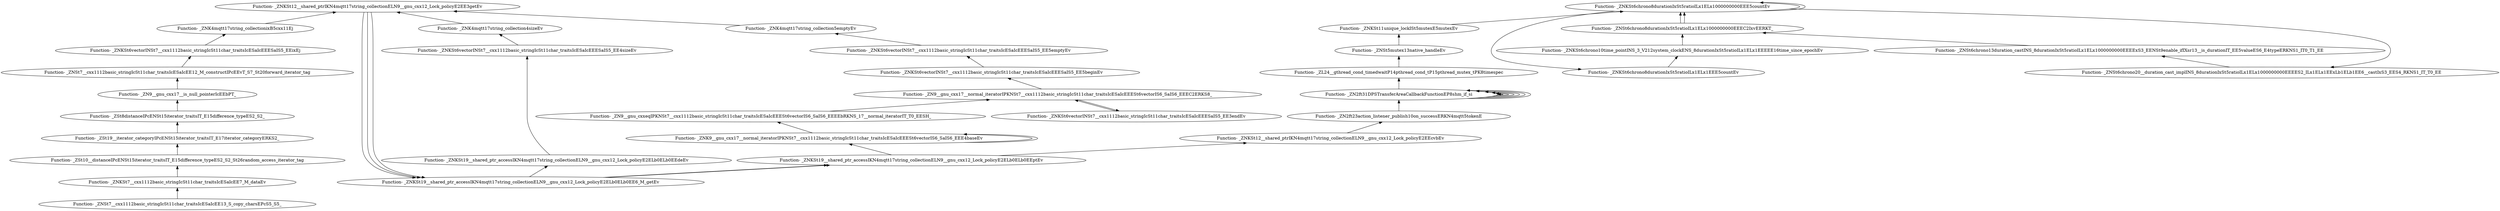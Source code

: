 digraph {
	"Function- _ZNSt7__cxx1112basic_stringIcSt11char_traitsIcESaIcEE13_S_copy_charsEPcS5_S5_"
	"Function- _ZNKSt7__cxx1112basic_stringIcSt11char_traitsIcESaIcEE7_M_dataEv"
	"Function- _ZNKSt7__cxx1112basic_stringIcSt11char_traitsIcESaIcEE7_M_dataEv" -> "Function- _ZNSt7__cxx1112basic_stringIcSt11char_traitsIcESaIcEE13_S_copy_charsEPcS5_S5_" [dir=back]
	"Function- _ZSt10__distanceIPcENSt15iterator_traitsIT_E15difference_typeES2_S2_St26random_access_iterator_tag"
	"Function- _ZSt10__distanceIPcENSt15iterator_traitsIT_E15difference_typeES2_S2_St26random_access_iterator_tag" -> "Function- _ZNKSt7__cxx1112basic_stringIcSt11char_traitsIcESaIcEE7_M_dataEv" [dir=back]
	"Function- _ZSt19__iterator_categoryIPcENSt15iterator_traitsIT_E17iterator_categoryERKS2_"
	"Function- _ZSt19__iterator_categoryIPcENSt15iterator_traitsIT_E17iterator_categoryERKS2_" -> "Function- _ZSt10__distanceIPcENSt15iterator_traitsIT_E15difference_typeES2_S2_St26random_access_iterator_tag" [dir=back]
	"Function- _ZSt8distanceIPcENSt15iterator_traitsIT_E15difference_typeES2_S2_"
	"Function- _ZSt8distanceIPcENSt15iterator_traitsIT_E15difference_typeES2_S2_" -> "Function- _ZSt19__iterator_categoryIPcENSt15iterator_traitsIT_E17iterator_categoryERKS2_" [dir=back]
	"Function- _ZN9__gnu_cxx17__is_null_pointerIcEEbPT_"
	"Function- _ZN9__gnu_cxx17__is_null_pointerIcEEbPT_" -> "Function- _ZSt8distanceIPcENSt15iterator_traitsIT_E15difference_typeES2_S2_" [dir=back]
	"Function- _ZNSt7__cxx1112basic_stringIcSt11char_traitsIcESaIcEE12_M_constructIPcEEvT_S7_St20forward_iterator_tag"
	"Function- _ZNSt7__cxx1112basic_stringIcSt11char_traitsIcESaIcEE12_M_constructIPcEEvT_S7_St20forward_iterator_tag" -> "Function- _ZN9__gnu_cxx17__is_null_pointerIcEEbPT_" [dir=back]
	"Function- _ZNKSt6vectorINSt7__cxx1112basic_stringIcSt11char_traitsIcESaIcEEESaIS5_EEixEj"
	"Function- _ZNKSt6vectorINSt7__cxx1112basic_stringIcSt11char_traitsIcESaIcEEESaIS5_EEixEj" -> "Function- _ZNSt7__cxx1112basic_stringIcSt11char_traitsIcESaIcEE12_M_constructIPcEEvT_S7_St20forward_iterator_tag" [dir=back]
	"Function- _ZNK4mqtt17string_collectionixB5cxx11Ej"
	"Function- _ZNK4mqtt17string_collectionixB5cxx11Ej" -> "Function- _ZNKSt6vectorINSt7__cxx1112basic_stringIcSt11char_traitsIcESaIcEEESaIS5_EEixEj" [dir=back]
	"Function- _ZNKSt12__shared_ptrIKN4mqtt17string_collectionELN9__gnu_cxx12_Lock_policyE2EE3getEv"
	"Function- _ZNKSt12__shared_ptrIKN4mqtt17string_collectionELN9__gnu_cxx12_Lock_policyE2EE3getEv" -> "Function- _ZNK4mqtt17string_collectionixB5cxx11Ej" [dir=back]
	"Function- _ZNKSt19__shared_ptr_accessIKN4mqtt17string_collectionELN9__gnu_cxx12_Lock_policyE2ELb0ELb0EE6_M_getEv"
	"Function- _ZNKSt19__shared_ptr_accessIKN4mqtt17string_collectionELN9__gnu_cxx12_Lock_policyE2ELb0ELb0EE6_M_getEv" -> "Function- _ZNKSt12__shared_ptrIKN4mqtt17string_collectionELN9__gnu_cxx12_Lock_policyE2EE3getEv" [dir=back]
	"Function- _ZNKSt19__shared_ptr_accessIKN4mqtt17string_collectionELN9__gnu_cxx12_Lock_policyE2ELb0ELb0EEdeEv"
	"Function- _ZNKSt19__shared_ptr_accessIKN4mqtt17string_collectionELN9__gnu_cxx12_Lock_policyE2ELb0ELb0EEdeEv" -> "Function- _ZNKSt19__shared_ptr_accessIKN4mqtt17string_collectionELN9__gnu_cxx12_Lock_policyE2ELb0ELb0EE6_M_getEv" [dir=back]
	"Function- _ZNKSt6vectorINSt7__cxx1112basic_stringIcSt11char_traitsIcESaIcEEESaIS5_EE4sizeEv"
	"Function- _ZNKSt6vectorINSt7__cxx1112basic_stringIcSt11char_traitsIcESaIcEEESaIS5_EE4sizeEv" -> "Function- _ZNKSt19__shared_ptr_accessIKN4mqtt17string_collectionELN9__gnu_cxx12_Lock_policyE2ELb0ELb0EEdeEv" [dir=back]
	"Function- _ZNK4mqtt17string_collection4sizeEv"
	"Function- _ZNK4mqtt17string_collection4sizeEv" -> "Function- _ZNKSt6vectorINSt7__cxx1112basic_stringIcSt11char_traitsIcESaIcEEESaIS5_EE4sizeEv" [dir=back]
	"Function- _ZNKSt12__shared_ptrIKN4mqtt17string_collectionELN9__gnu_cxx12_Lock_policyE2EE3getEv"
	"Function- _ZNKSt12__shared_ptrIKN4mqtt17string_collectionELN9__gnu_cxx12_Lock_policyE2EE3getEv" -> "Function- _ZNK4mqtt17string_collection4sizeEv" [dir=back]
	"Function- _ZNKSt19__shared_ptr_accessIKN4mqtt17string_collectionELN9__gnu_cxx12_Lock_policyE2ELb0ELb0EE6_M_getEv"
	"Function- _ZNKSt19__shared_ptr_accessIKN4mqtt17string_collectionELN9__gnu_cxx12_Lock_policyE2ELb0ELb0EE6_M_getEv" -> "Function- _ZNKSt12__shared_ptrIKN4mqtt17string_collectionELN9__gnu_cxx12_Lock_policyE2EE3getEv" [dir=back]
	"Function- _ZNKSt19__shared_ptr_accessIKN4mqtt17string_collectionELN9__gnu_cxx12_Lock_policyE2ELb0ELb0EEptEv"
	"Function- _ZNKSt19__shared_ptr_accessIKN4mqtt17string_collectionELN9__gnu_cxx12_Lock_policyE2ELb0ELb0EEptEv" -> "Function- _ZNKSt19__shared_ptr_accessIKN4mqtt17string_collectionELN9__gnu_cxx12_Lock_policyE2ELb0ELb0EE6_M_getEv" [dir=back]
	"Function- _ZNK9__gnu_cxx17__normal_iteratorIPKNSt7__cxx1112basic_stringIcSt11char_traitsIcESaIcEEESt6vectorIS6_SaIS6_EEE4baseEv"
	"Function- _ZNK9__gnu_cxx17__normal_iteratorIPKNSt7__cxx1112basic_stringIcSt11char_traitsIcESaIcEEESt6vectorIS6_SaIS6_EEE4baseEv" -> "Function- _ZNKSt19__shared_ptr_accessIKN4mqtt17string_collectionELN9__gnu_cxx12_Lock_policyE2ELb0ELb0EEptEv" [dir=back]
	"Function- _ZNK9__gnu_cxx17__normal_iteratorIPKNSt7__cxx1112basic_stringIcSt11char_traitsIcESaIcEEESt6vectorIS6_SaIS6_EEE4baseEv"
	"Function- _ZNK9__gnu_cxx17__normal_iteratorIPKNSt7__cxx1112basic_stringIcSt11char_traitsIcESaIcEEESt6vectorIS6_SaIS6_EEE4baseEv" -> "Function- _ZNK9__gnu_cxx17__normal_iteratorIPKNSt7__cxx1112basic_stringIcSt11char_traitsIcESaIcEEESt6vectorIS6_SaIS6_EEE4baseEv" [dir=back]
	"Function- _ZN9__gnu_cxxeqIPKNSt7__cxx1112basic_stringIcSt11char_traitsIcESaIcEEESt6vectorIS6_SaIS6_EEEEbRKNS_17__normal_iteratorIT_T0_EESH_"
	"Function- _ZN9__gnu_cxxeqIPKNSt7__cxx1112basic_stringIcSt11char_traitsIcESaIcEEESt6vectorIS6_SaIS6_EEEEbRKNS_17__normal_iteratorIT_T0_EESH_" -> "Function- _ZNK9__gnu_cxx17__normal_iteratorIPKNSt7__cxx1112basic_stringIcSt11char_traitsIcESaIcEEESt6vectorIS6_SaIS6_EEE4baseEv" [dir=back]
	"Function- _ZN9__gnu_cxx17__normal_iteratorIPKNSt7__cxx1112basic_stringIcSt11char_traitsIcESaIcEEESt6vectorIS6_SaIS6_EEEC2ERKS8_"
	"Function- _ZN9__gnu_cxx17__normal_iteratorIPKNSt7__cxx1112basic_stringIcSt11char_traitsIcESaIcEEESt6vectorIS6_SaIS6_EEEC2ERKS8_" -> "Function- _ZN9__gnu_cxxeqIPKNSt7__cxx1112basic_stringIcSt11char_traitsIcESaIcEEESt6vectorIS6_SaIS6_EEEEbRKNS_17__normal_iteratorIT_T0_EESH_" [dir=back]
	"Function- _ZNKSt6vectorINSt7__cxx1112basic_stringIcSt11char_traitsIcESaIcEEESaIS5_EE3endEv"
	"Function- _ZNKSt6vectorINSt7__cxx1112basic_stringIcSt11char_traitsIcESaIcEEESaIS5_EE3endEv" -> "Function- _ZN9__gnu_cxx17__normal_iteratorIPKNSt7__cxx1112basic_stringIcSt11char_traitsIcESaIcEEESt6vectorIS6_SaIS6_EEEC2ERKS8_" [dir=back]
	"Function- _ZN9__gnu_cxx17__normal_iteratorIPKNSt7__cxx1112basic_stringIcSt11char_traitsIcESaIcEEESt6vectorIS6_SaIS6_EEEC2ERKS8_"
	"Function- _ZN9__gnu_cxx17__normal_iteratorIPKNSt7__cxx1112basic_stringIcSt11char_traitsIcESaIcEEESt6vectorIS6_SaIS6_EEEC2ERKS8_" -> "Function- _ZNKSt6vectorINSt7__cxx1112basic_stringIcSt11char_traitsIcESaIcEEESaIS5_EE3endEv" [dir=back]
	"Function- _ZNKSt6vectorINSt7__cxx1112basic_stringIcSt11char_traitsIcESaIcEEESaIS5_EE5beginEv"
	"Function- _ZNKSt6vectorINSt7__cxx1112basic_stringIcSt11char_traitsIcESaIcEEESaIS5_EE5beginEv" -> "Function- _ZN9__gnu_cxx17__normal_iteratorIPKNSt7__cxx1112basic_stringIcSt11char_traitsIcESaIcEEESt6vectorIS6_SaIS6_EEEC2ERKS8_" [dir=back]
	"Function- _ZNKSt6vectorINSt7__cxx1112basic_stringIcSt11char_traitsIcESaIcEEESaIS5_EE5emptyEv"
	"Function- _ZNKSt6vectorINSt7__cxx1112basic_stringIcSt11char_traitsIcESaIcEEESaIS5_EE5emptyEv" -> "Function- _ZNKSt6vectorINSt7__cxx1112basic_stringIcSt11char_traitsIcESaIcEEESaIS5_EE5beginEv" [dir=back]
	"Function- _ZNK4mqtt17string_collection5emptyEv"
	"Function- _ZNK4mqtt17string_collection5emptyEv" -> "Function- _ZNKSt6vectorINSt7__cxx1112basic_stringIcSt11char_traitsIcESaIcEEESaIS5_EE5emptyEv" [dir=back]
	"Function- _ZNKSt12__shared_ptrIKN4mqtt17string_collectionELN9__gnu_cxx12_Lock_policyE2EE3getEv"
	"Function- _ZNKSt12__shared_ptrIKN4mqtt17string_collectionELN9__gnu_cxx12_Lock_policyE2EE3getEv" -> "Function- _ZNK4mqtt17string_collection5emptyEv" [dir=back]
	"Function- _ZNKSt19__shared_ptr_accessIKN4mqtt17string_collectionELN9__gnu_cxx12_Lock_policyE2ELb0ELb0EE6_M_getEv"
	"Function- _ZNKSt19__shared_ptr_accessIKN4mqtt17string_collectionELN9__gnu_cxx12_Lock_policyE2ELb0ELb0EE6_M_getEv" -> "Function- _ZNKSt12__shared_ptrIKN4mqtt17string_collectionELN9__gnu_cxx12_Lock_policyE2EE3getEv" [dir=back]
	"Function- _ZNKSt19__shared_ptr_accessIKN4mqtt17string_collectionELN9__gnu_cxx12_Lock_policyE2ELb0ELb0EEptEv"
	"Function- _ZNKSt19__shared_ptr_accessIKN4mqtt17string_collectionELN9__gnu_cxx12_Lock_policyE2ELb0ELb0EEptEv" -> "Function- _ZNKSt19__shared_ptr_accessIKN4mqtt17string_collectionELN9__gnu_cxx12_Lock_policyE2ELb0ELb0EE6_M_getEv" [dir=back]
	"Function- _ZNKSt12__shared_ptrIKN4mqtt17string_collectionELN9__gnu_cxx12_Lock_policyE2EEcvbEv"
	"Function- _ZNKSt12__shared_ptrIKN4mqtt17string_collectionELN9__gnu_cxx12_Lock_policyE2EEcvbEv" -> "Function- _ZNKSt19__shared_ptr_accessIKN4mqtt17string_collectionELN9__gnu_cxx12_Lock_policyE2ELb0ELb0EEptEv" [dir=back]
	"Function- _ZN2ft23action_listener_publish10on_successERKN4mqtt5tokenE"
	"Function- _ZN2ft23action_listener_publish10on_successERKN4mqtt5tokenE" -> "Function- _ZNKSt12__shared_ptrIKN4mqtt17string_collectionELN9__gnu_cxx12_Lock_policyE2EEcvbEv" [dir=back]
	"Function- _ZN2ft31DPSTransferAreaCallbackFunctionEP8shm_if_si"
	"Function- _ZN2ft31DPSTransferAreaCallbackFunctionEP8shm_if_si" -> "Function- _ZN2ft23action_listener_publish10on_successERKN4mqtt5tokenE" [dir=back]
	"Function- _ZN2ft31DPSTransferAreaCallbackFunctionEP8shm_if_si"
	"Function- _ZN2ft31DPSTransferAreaCallbackFunctionEP8shm_if_si" -> "Function- _ZN2ft31DPSTransferAreaCallbackFunctionEP8shm_if_si" [dir=back]
	"Function- _ZN2ft31DPSTransferAreaCallbackFunctionEP8shm_if_si"
	"Function- _ZN2ft31DPSTransferAreaCallbackFunctionEP8shm_if_si" -> "Function- _ZN2ft31DPSTransferAreaCallbackFunctionEP8shm_if_si" [dir=back]
	"Function- _ZN2ft31DPSTransferAreaCallbackFunctionEP8shm_if_si"
	"Function- _ZN2ft31DPSTransferAreaCallbackFunctionEP8shm_if_si" -> "Function- _ZN2ft31DPSTransferAreaCallbackFunctionEP8shm_if_si" [dir=back]
	"Function- _ZN2ft31DPSTransferAreaCallbackFunctionEP8shm_if_si"
	"Function- _ZN2ft31DPSTransferAreaCallbackFunctionEP8shm_if_si" -> "Function- _ZN2ft31DPSTransferAreaCallbackFunctionEP8shm_if_si" [dir=back]
	"Function- _ZN2ft31DPSTransferAreaCallbackFunctionEP8shm_if_si"
	"Function- _ZN2ft31DPSTransferAreaCallbackFunctionEP8shm_if_si" -> "Function- _ZN2ft31DPSTransferAreaCallbackFunctionEP8shm_if_si" [dir=back]
	"Function- _ZN2ft31DPSTransferAreaCallbackFunctionEP8shm_if_si"
	"Function- _ZN2ft31DPSTransferAreaCallbackFunctionEP8shm_if_si" -> "Function- _ZN2ft31DPSTransferAreaCallbackFunctionEP8shm_if_si" [dir=back]
	"Function- _ZL24__gthread_cond_timedwaitP14pthread_cond_tP15pthread_mutex_tPK8timespec"
	"Function- _ZL24__gthread_cond_timedwaitP14pthread_cond_tP15pthread_mutex_tPK8timespec" -> "Function- _ZN2ft31DPSTransferAreaCallbackFunctionEP8shm_if_si" [dir=back]
	"Function- _ZNSt5mutex13native_handleEv"
	"Function- _ZNSt5mutex13native_handleEv" -> "Function- _ZL24__gthread_cond_timedwaitP14pthread_cond_tP15pthread_mutex_tPK8timespec" [dir=back]
	"Function- _ZNKSt11unique_lockISt5mutexE5mutexEv"
	"Function- _ZNKSt11unique_lockISt5mutexE5mutexEv" -> "Function- _ZNSt5mutex13native_handleEv" [dir=back]
	"Function- _ZNKSt6chrono8durationIxSt5ratioILx1ELx1000000000EEE5countEv"
	"Function- _ZNKSt6chrono8durationIxSt5ratioILx1ELx1000000000EEE5countEv" -> "Function- _ZNKSt11unique_lockISt5mutexE5mutexEv" [dir=back]
	"Function- _ZNKSt6chrono8durationIxSt5ratioILx1ELx1EEE5countEv"
	"Function- _ZNKSt6chrono8durationIxSt5ratioILx1ELx1EEE5countEv" -> "Function- _ZNKSt6chrono8durationIxSt5ratioILx1ELx1000000000EEE5countEv" [dir=back]
	"Function- _ZNKSt6chrono10time_pointINS_3_V212system_clockENS_8durationIxSt5ratioILx1ELx1EEEEE16time_since_epochEv"
	"Function- _ZNKSt6chrono10time_pointINS_3_V212system_clockENS_8durationIxSt5ratioILx1ELx1EEEEE16time_since_epochEv" -> "Function- _ZNKSt6chrono8durationIxSt5ratioILx1ELx1EEE5countEv" [dir=back]
	"Function- _ZNSt6chrono8durationIxSt5ratioILx1ELx1000000000EEEC2IxvEERKT_"
	"Function- _ZNSt6chrono8durationIxSt5ratioILx1ELx1000000000EEEC2IxvEERKT_" -> "Function- _ZNKSt6chrono10time_pointINS_3_V212system_clockENS_8durationIxSt5ratioILx1ELx1EEEEE16time_since_epochEv" [dir=back]
	"Function- _ZNKSt6chrono8durationIxSt5ratioILx1ELx1000000000EEE5countEv"
	"Function- _ZNKSt6chrono8durationIxSt5ratioILx1ELx1000000000EEE5countEv" -> "Function- _ZNSt6chrono8durationIxSt5ratioILx1ELx1000000000EEEC2IxvEERKT_" [dir=back]
	"Function- _ZNSt6chrono20__duration_cast_implINS_8durationIxSt5ratioILx1ELx1000000000EEEES2_ILx1ELx1EExLb1ELb1EE6__castIxS3_EES4_RKNS1_IT_T0_EE"
	"Function- _ZNSt6chrono20__duration_cast_implINS_8durationIxSt5ratioILx1ELx1000000000EEEES2_ILx1ELx1EExLb1ELb1EE6__castIxS3_EES4_RKNS1_IT_T0_EE" -> "Function- _ZNKSt6chrono8durationIxSt5ratioILx1ELx1000000000EEE5countEv" [dir=back]
	"Function- _ZNSt6chrono13duration_castINS_8durationIxSt5ratioILx1ELx1000000000EEEExS3_EENSt9enable_ifIXsr13__is_durationIT_EE5valueES6_E4typeERKNS1_IT0_T1_EE"
	"Function- _ZNSt6chrono13duration_castINS_8durationIxSt5ratioILx1ELx1000000000EEEExS3_EENSt9enable_ifIXsr13__is_durationIT_EE5valueES6_E4typeERKNS1_IT0_T1_EE" -> "Function- _ZNSt6chrono20__duration_cast_implINS_8durationIxSt5ratioILx1ELx1000000000EEEES2_ILx1ELx1EExLb1ELb1EE6__castIxS3_EES4_RKNS1_IT_T0_EE" [dir=back]
	"Function- _ZNSt6chrono8durationIxSt5ratioILx1ELx1000000000EEEC2IxvEERKT_"
	"Function- _ZNSt6chrono8durationIxSt5ratioILx1ELx1000000000EEEC2IxvEERKT_" -> "Function- _ZNSt6chrono13duration_castINS_8durationIxSt5ratioILx1ELx1000000000EEEExS3_EENSt9enable_ifIXsr13__is_durationIT_EE5valueES6_E4typeERKNS1_IT0_T1_EE" [dir=back]
	"Function- _ZNKSt6chrono8durationIxSt5ratioILx1ELx1000000000EEE5countEv"
	"Function- _ZNKSt6chrono8durationIxSt5ratioILx1ELx1000000000EEE5countEv" -> "Function- _ZNSt6chrono8durationIxSt5ratioILx1ELx1000000000EEEC2IxvEERKT_" [dir=back]
	"Function- _ZNKSt6chrono8durationIxSt5ratioILx1ELx1000000000EEE5countEv"
	"Function- _ZNKSt6chrono8durationIxSt5ratioILx1ELx1000000000EEE5countEv" -> "Function- _ZNKSt6chrono8durationIxSt5ratioILx1ELx1000000000EEE5countEv" [dir=back]
}

